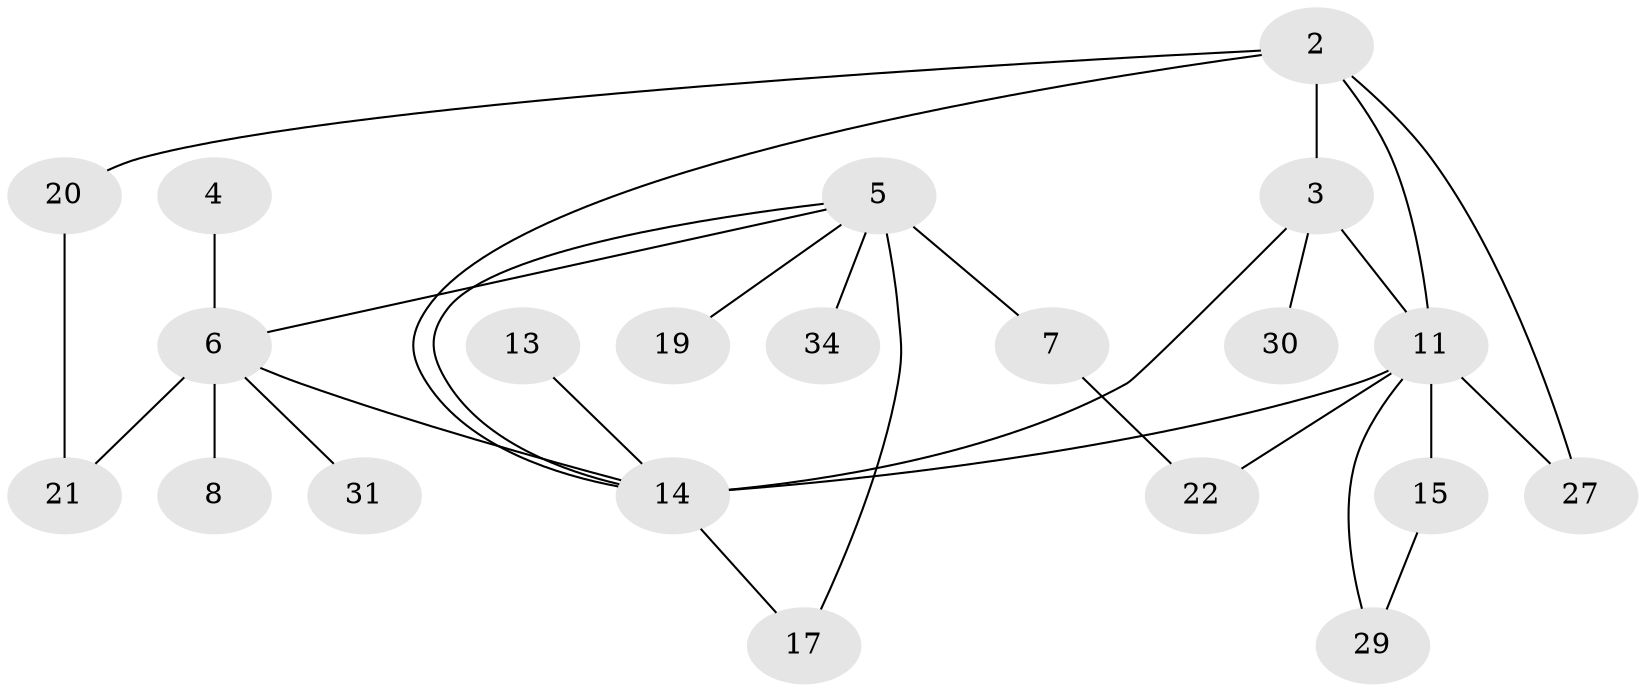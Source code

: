 // original degree distribution, {0: 0.09090909090909091, 3: 0.09090909090909091, 1: 0.2727272727272727, 2: 0.35454545454545455, 4: 0.12727272727272726, 5: 0.05454545454545454, 6: 0.00909090909090909}
// Generated by graph-tools (version 1.1) at 2025/48/03/04/25 22:48:18]
// undirected, 21 vertices, 29 edges
graph export_dot {
  node [color=gray90,style=filled];
  2;
  3;
  4;
  5;
  6;
  7;
  8;
  11;
  13;
  14;
  15;
  17;
  19;
  20;
  21;
  22;
  27;
  29;
  30;
  31;
  34;
  2 -- 3 [weight=1.0];
  2 -- 11 [weight=1.0];
  2 -- 14 [weight=1.0];
  2 -- 20 [weight=1.0];
  2 -- 27 [weight=1.0];
  3 -- 11 [weight=3.0];
  3 -- 14 [weight=1.0];
  3 -- 30 [weight=1.0];
  4 -- 6 [weight=1.0];
  5 -- 6 [weight=1.0];
  5 -- 7 [weight=2.0];
  5 -- 14 [weight=1.0];
  5 -- 17 [weight=2.0];
  5 -- 19 [weight=1.0];
  5 -- 34 [weight=1.0];
  6 -- 8 [weight=1.0];
  6 -- 14 [weight=1.0];
  6 -- 21 [weight=1.0];
  6 -- 31 [weight=1.0];
  7 -- 22 [weight=1.0];
  11 -- 14 [weight=1.0];
  11 -- 15 [weight=4.0];
  11 -- 22 [weight=2.0];
  11 -- 27 [weight=1.0];
  11 -- 29 [weight=1.0];
  13 -- 14 [weight=1.0];
  14 -- 17 [weight=2.0];
  15 -- 29 [weight=1.0];
  20 -- 21 [weight=1.0];
}
